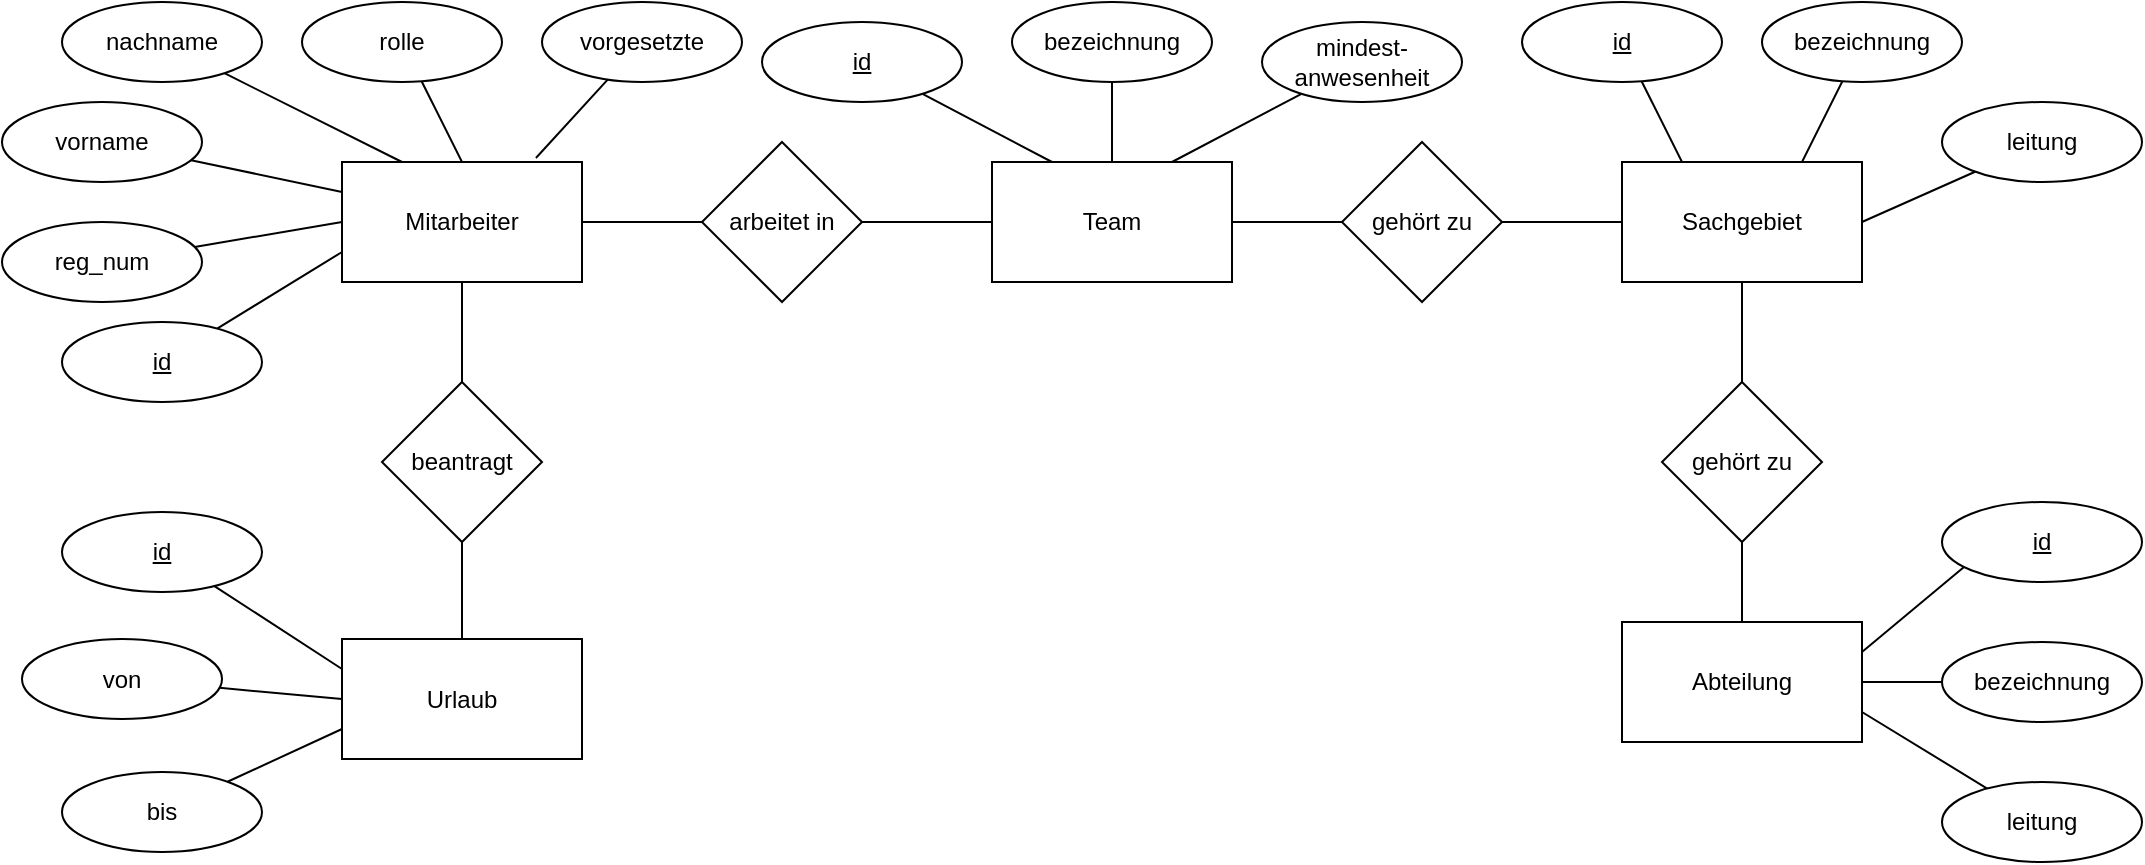 <mxfile version="15.8.7" type="device"><diagram id="pEjwIBXVIHc9NC5Lextn" name="Seite-1"><mxGraphModel dx="1102" dy="1025" grid="1" gridSize="10" guides="1" tooltips="1" connect="1" arrows="1" fold="1" page="1" pageScale="1" pageWidth="1169" pageHeight="827" math="0" shadow="0"><root><mxCell id="0"/><mxCell id="1" parent="0"/><mxCell id="kTORXJUQmXsNhmBiBZ-f-4" style="edgeStyle=orthogonalEdgeStyle;rounded=0;orthogonalLoop=1;jettySize=auto;html=1;entryX=0;entryY=0.5;entryDx=0;entryDy=0;endArrow=none;endFill=0;" parent="1" source="kTORXJUQmXsNhmBiBZ-f-1" target="kTORXJUQmXsNhmBiBZ-f-2" edge="1"><mxGeometry relative="1" as="geometry"/></mxCell><mxCell id="kTORXJUQmXsNhmBiBZ-f-31" style="edgeStyle=none;rounded=0;orthogonalLoop=1;jettySize=auto;html=1;entryX=0.5;entryY=0;entryDx=0;entryDy=0;endArrow=none;endFill=0;" parent="1" source="kTORXJUQmXsNhmBiBZ-f-1" target="kTORXJUQmXsNhmBiBZ-f-30" edge="1"><mxGeometry relative="1" as="geometry"/></mxCell><mxCell id="kTORXJUQmXsNhmBiBZ-f-1" value="Mitarbeiter" style="rounded=0;whiteSpace=wrap;html=1;" parent="1" vertex="1"><mxGeometry x="200" y="310" width="120" height="60" as="geometry"/></mxCell><mxCell id="kTORXJUQmXsNhmBiBZ-f-5" style="edgeStyle=orthogonalEdgeStyle;rounded=0;orthogonalLoop=1;jettySize=auto;html=1;entryX=0;entryY=0.5;entryDx=0;entryDy=0;endArrow=none;endFill=0;" parent="1" source="kTORXJUQmXsNhmBiBZ-f-2" target="kTORXJUQmXsNhmBiBZ-f-3" edge="1"><mxGeometry relative="1" as="geometry"/></mxCell><mxCell id="kTORXJUQmXsNhmBiBZ-f-2" value="arbeitet in" style="rhombus;whiteSpace=wrap;html=1;" parent="1" vertex="1"><mxGeometry x="380" y="300" width="80" height="80" as="geometry"/></mxCell><mxCell id="ZO0eVNtVJ8HS6J7uSNe8-2" style="rounded=0;orthogonalLoop=1;jettySize=auto;html=1;entryX=0.5;entryY=0;entryDx=0;entryDy=0;endArrow=none;endFill=0;exitX=1;exitY=0.25;exitDx=0;exitDy=0;" edge="1" parent="1" source="ZO0eVNtVJ8HS6J7uSNe8-5" target="ZO0eVNtVJ8HS6J7uSNe8-1"><mxGeometry relative="1" as="geometry"/></mxCell><mxCell id="kTORXJUQmXsNhmBiBZ-f-3" value="Team" style="rounded=0;whiteSpace=wrap;html=1;" parent="1" vertex="1"><mxGeometry x="525" y="310" width="120" height="60" as="geometry"/></mxCell><mxCell id="kTORXJUQmXsNhmBiBZ-f-9" style="rounded=0;orthogonalLoop=1;jettySize=auto;html=1;entryX=0;entryY=0.25;entryDx=0;entryDy=0;endArrow=none;endFill=0;" parent="1" source="kTORXJUQmXsNhmBiBZ-f-6" target="kTORXJUQmXsNhmBiBZ-f-1" edge="1"><mxGeometry relative="1" as="geometry"/></mxCell><mxCell id="kTORXJUQmXsNhmBiBZ-f-6" value="vorname" style="ellipse;whiteSpace=wrap;html=1;" parent="1" vertex="1"><mxGeometry x="30" y="280" width="100" height="40" as="geometry"/></mxCell><mxCell id="kTORXJUQmXsNhmBiBZ-f-11" style="edgeStyle=none;rounded=0;orthogonalLoop=1;jettySize=auto;html=1;entryX=0;entryY=0.75;entryDx=0;entryDy=0;endArrow=none;endFill=0;" parent="1" source="kTORXJUQmXsNhmBiBZ-f-7" target="kTORXJUQmXsNhmBiBZ-f-1" edge="1"><mxGeometry relative="1" as="geometry"/></mxCell><mxCell id="kTORXJUQmXsNhmBiBZ-f-7" value="&lt;u&gt;id&lt;/u&gt;" style="ellipse;whiteSpace=wrap;html=1;" parent="1" vertex="1"><mxGeometry x="60" y="390" width="100" height="40" as="geometry"/></mxCell><mxCell id="kTORXJUQmXsNhmBiBZ-f-10" style="edgeStyle=none;rounded=0;orthogonalLoop=1;jettySize=auto;html=1;entryX=0.25;entryY=0;entryDx=0;entryDy=0;endArrow=none;endFill=0;" parent="1" source="kTORXJUQmXsNhmBiBZ-f-8" target="kTORXJUQmXsNhmBiBZ-f-1" edge="1"><mxGeometry relative="1" as="geometry"/></mxCell><mxCell id="kTORXJUQmXsNhmBiBZ-f-8" value="nachname" style="ellipse;whiteSpace=wrap;html=1;" parent="1" vertex="1"><mxGeometry x="60" y="230" width="100" height="40" as="geometry"/></mxCell><mxCell id="kTORXJUQmXsNhmBiBZ-f-13" style="edgeStyle=none;rounded=0;orthogonalLoop=1;jettySize=auto;html=1;entryX=0.25;entryY=0;entryDx=0;entryDy=0;endArrow=none;endFill=0;" parent="1" source="kTORXJUQmXsNhmBiBZ-f-12" target="kTORXJUQmXsNhmBiBZ-f-3" edge="1"><mxGeometry relative="1" as="geometry"/></mxCell><mxCell id="kTORXJUQmXsNhmBiBZ-f-12" value="&lt;u&gt;id&lt;/u&gt;" style="ellipse;whiteSpace=wrap;html=1;" parent="1" vertex="1"><mxGeometry x="410" y="240" width="100" height="40" as="geometry"/></mxCell><mxCell id="kTORXJUQmXsNhmBiBZ-f-15" style="edgeStyle=none;rounded=0;orthogonalLoop=1;jettySize=auto;html=1;entryX=0.5;entryY=0;entryDx=0;entryDy=0;endArrow=none;endFill=0;" parent="1" source="kTORXJUQmXsNhmBiBZ-f-14" target="kTORXJUQmXsNhmBiBZ-f-3" edge="1"><mxGeometry relative="1" as="geometry"/></mxCell><mxCell id="kTORXJUQmXsNhmBiBZ-f-14" value="bezeichnung" style="ellipse;whiteSpace=wrap;html=1;" parent="1" vertex="1"><mxGeometry x="535" y="230" width="100" height="40" as="geometry"/></mxCell><mxCell id="ZO0eVNtVJ8HS6J7uSNe8-6" style="edgeStyle=none;rounded=0;orthogonalLoop=1;jettySize=auto;html=1;entryX=0.5;entryY=0;entryDx=0;entryDy=0;endArrow=none;endFill=0;" edge="1" parent="1" source="kTORXJUQmXsNhmBiBZ-f-16" target="ZO0eVNtVJ8HS6J7uSNe8-7"><mxGeometry relative="1" as="geometry"/></mxCell><mxCell id="kTORXJUQmXsNhmBiBZ-f-16" value="Sachgebiet" style="rounded=0;whiteSpace=wrap;html=1;" parent="1" vertex="1"><mxGeometry x="840" y="310" width="120" height="60" as="geometry"/></mxCell><mxCell id="kTORXJUQmXsNhmBiBZ-f-20" style="edgeStyle=none;rounded=0;orthogonalLoop=1;jettySize=auto;html=1;entryX=0;entryY=0.5;entryDx=0;entryDy=0;endArrow=none;endFill=0;" parent="1" source="kTORXJUQmXsNhmBiBZ-f-18" target="kTORXJUQmXsNhmBiBZ-f-16" edge="1"><mxGeometry relative="1" as="geometry"/></mxCell><mxCell id="kTORXJUQmXsNhmBiBZ-f-21" style="edgeStyle=none;rounded=0;orthogonalLoop=1;jettySize=auto;html=1;entryX=1;entryY=0.5;entryDx=0;entryDy=0;endArrow=none;endFill=0;" parent="1" source="kTORXJUQmXsNhmBiBZ-f-18" target="kTORXJUQmXsNhmBiBZ-f-3" edge="1"><mxGeometry relative="1" as="geometry"/></mxCell><mxCell id="kTORXJUQmXsNhmBiBZ-f-18" value="gehört zu" style="rhombus;whiteSpace=wrap;html=1;" parent="1" vertex="1"><mxGeometry x="700" y="300" width="80" height="80" as="geometry"/></mxCell><mxCell id="kTORXJUQmXsNhmBiBZ-f-24" style="edgeStyle=none;rounded=0;orthogonalLoop=1;jettySize=auto;html=1;entryX=0.25;entryY=0;entryDx=0;entryDy=0;endArrow=none;endFill=0;" parent="1" source="kTORXJUQmXsNhmBiBZ-f-22" target="kTORXJUQmXsNhmBiBZ-f-16" edge="1"><mxGeometry relative="1" as="geometry"/></mxCell><mxCell id="kTORXJUQmXsNhmBiBZ-f-22" value="&lt;u&gt;id&lt;/u&gt;" style="ellipse;whiteSpace=wrap;html=1;" parent="1" vertex="1"><mxGeometry x="790" y="230" width="100" height="40" as="geometry"/></mxCell><mxCell id="kTORXJUQmXsNhmBiBZ-f-25" style="edgeStyle=none;rounded=0;orthogonalLoop=1;jettySize=auto;html=1;entryX=0.75;entryY=0;entryDx=0;entryDy=0;endArrow=none;endFill=0;" parent="1" source="kTORXJUQmXsNhmBiBZ-f-23" target="kTORXJUQmXsNhmBiBZ-f-16" edge="1"><mxGeometry relative="1" as="geometry"/></mxCell><mxCell id="kTORXJUQmXsNhmBiBZ-f-23" value="bezeichnung" style="ellipse;whiteSpace=wrap;html=1;" parent="1" vertex="1"><mxGeometry x="910" y="230" width="100" height="40" as="geometry"/></mxCell><mxCell id="kTORXJUQmXsNhmBiBZ-f-27" style="edgeStyle=none;rounded=0;orthogonalLoop=1;jettySize=auto;html=1;entryX=0.5;entryY=0;entryDx=0;entryDy=0;endArrow=none;endFill=0;" parent="1" source="kTORXJUQmXsNhmBiBZ-f-26" target="kTORXJUQmXsNhmBiBZ-f-1" edge="1"><mxGeometry relative="1" as="geometry"/></mxCell><mxCell id="kTORXJUQmXsNhmBiBZ-f-26" value="rolle" style="ellipse;whiteSpace=wrap;html=1;" parent="1" vertex="1"><mxGeometry x="180" y="230" width="100" height="40" as="geometry"/></mxCell><mxCell id="kTORXJUQmXsNhmBiBZ-f-29" value="Urlaub" style="rounded=0;whiteSpace=wrap;html=1;" parent="1" vertex="1"><mxGeometry x="200" y="548.5" width="120" height="60" as="geometry"/></mxCell><mxCell id="kTORXJUQmXsNhmBiBZ-f-32" style="edgeStyle=none;rounded=0;orthogonalLoop=1;jettySize=auto;html=1;entryX=0.5;entryY=0;entryDx=0;entryDy=0;endArrow=none;endFill=0;" parent="1" target="kTORXJUQmXsNhmBiBZ-f-29" edge="1"><mxGeometry relative="1" as="geometry"><mxPoint x="260" y="485" as="sourcePoint"/></mxGeometry></mxCell><mxCell id="kTORXJUQmXsNhmBiBZ-f-30" value="beantragt" style="rhombus;whiteSpace=wrap;html=1;" parent="1" vertex="1"><mxGeometry x="220" y="420" width="80" height="80" as="geometry"/></mxCell><mxCell id="kTORXJUQmXsNhmBiBZ-f-39" style="edgeStyle=none;rounded=0;orthogonalLoop=1;jettySize=auto;html=1;entryX=0;entryY=0.25;entryDx=0;entryDy=0;endArrow=none;endFill=0;" parent="1" source="kTORXJUQmXsNhmBiBZ-f-34" target="kTORXJUQmXsNhmBiBZ-f-29" edge="1"><mxGeometry relative="1" as="geometry"/></mxCell><mxCell id="kTORXJUQmXsNhmBiBZ-f-34" value="&lt;u&gt;id&lt;/u&gt;" style="ellipse;whiteSpace=wrap;html=1;" parent="1" vertex="1"><mxGeometry x="60" y="485" width="100" height="40" as="geometry"/></mxCell><mxCell id="kTORXJUQmXsNhmBiBZ-f-38" style="edgeStyle=none;rounded=0;orthogonalLoop=1;jettySize=auto;html=1;entryX=0;entryY=0.5;entryDx=0;entryDy=0;endArrow=none;endFill=0;" parent="1" source="kTORXJUQmXsNhmBiBZ-f-35" target="kTORXJUQmXsNhmBiBZ-f-29" edge="1"><mxGeometry relative="1" as="geometry"/></mxCell><mxCell id="kTORXJUQmXsNhmBiBZ-f-35" value="von" style="ellipse;whiteSpace=wrap;html=1;" parent="1" vertex="1"><mxGeometry x="40" y="548.5" width="100" height="40" as="geometry"/></mxCell><mxCell id="kTORXJUQmXsNhmBiBZ-f-37" style="edgeStyle=none;rounded=0;orthogonalLoop=1;jettySize=auto;html=1;entryX=0;entryY=0.75;entryDx=0;entryDy=0;endArrow=none;endFill=0;" parent="1" source="kTORXJUQmXsNhmBiBZ-f-36" target="kTORXJUQmXsNhmBiBZ-f-29" edge="1"><mxGeometry relative="1" as="geometry"/></mxCell><mxCell id="kTORXJUQmXsNhmBiBZ-f-36" value="bis" style="ellipse;whiteSpace=wrap;html=1;" parent="1" vertex="1"><mxGeometry x="60" y="615" width="100" height="40" as="geometry"/></mxCell><mxCell id="kTORXJUQmXsNhmBiBZ-f-41" style="edgeStyle=none;rounded=0;orthogonalLoop=1;jettySize=auto;html=1;entryX=0.75;entryY=0;entryDx=0;entryDy=0;endArrow=none;endFill=0;" parent="1" source="kTORXJUQmXsNhmBiBZ-f-40" target="kTORXJUQmXsNhmBiBZ-f-3" edge="1"><mxGeometry relative="1" as="geometry"/></mxCell><mxCell id="kTORXJUQmXsNhmBiBZ-f-40" value="mindest-&lt;br&gt;anwesenheit" style="ellipse;whiteSpace=wrap;html=1;" parent="1" vertex="1"><mxGeometry x="660" y="240" width="100" height="40" as="geometry"/></mxCell><mxCell id="ZO0eVNtVJ8HS6J7uSNe8-1" value="&lt;u&gt;id&lt;/u&gt;" style="ellipse;whiteSpace=wrap;html=1;" vertex="1" parent="1"><mxGeometry x="1000" y="480" width="100" height="40" as="geometry"/></mxCell><mxCell id="ZO0eVNtVJ8HS6J7uSNe8-4" style="rounded=0;orthogonalLoop=1;jettySize=auto;html=1;endArrow=none;endFill=0;entryX=1;entryY=0.5;entryDx=0;entryDy=0;" edge="1" parent="1" source="ZO0eVNtVJ8HS6J7uSNe8-3" target="kTORXJUQmXsNhmBiBZ-f-16"><mxGeometry relative="1" as="geometry"><mxPoint x="1020" y="440" as="targetPoint"/></mxGeometry></mxCell><mxCell id="ZO0eVNtVJ8HS6J7uSNe8-3" value="leitung" style="ellipse;whiteSpace=wrap;html=1;" vertex="1" parent="1"><mxGeometry x="1000" y="280" width="100" height="40" as="geometry"/></mxCell><mxCell id="ZO0eVNtVJ8HS6J7uSNe8-5" value="Abteilung" style="rounded=0;whiteSpace=wrap;html=1;" vertex="1" parent="1"><mxGeometry x="840" y="540" width="120" height="60" as="geometry"/></mxCell><mxCell id="ZO0eVNtVJ8HS6J7uSNe8-8" style="edgeStyle=none;rounded=0;orthogonalLoop=1;jettySize=auto;html=1;entryX=0.5;entryY=0;entryDx=0;entryDy=0;endArrow=none;endFill=0;" edge="1" parent="1" source="ZO0eVNtVJ8HS6J7uSNe8-7" target="ZO0eVNtVJ8HS6J7uSNe8-5"><mxGeometry relative="1" as="geometry"/></mxCell><mxCell id="ZO0eVNtVJ8HS6J7uSNe8-7" value="gehört zu" style="rhombus;whiteSpace=wrap;html=1;" vertex="1" parent="1"><mxGeometry x="860" y="420" width="80" height="80" as="geometry"/></mxCell><mxCell id="ZO0eVNtVJ8HS6J7uSNe8-11" style="edgeStyle=none;rounded=0;orthogonalLoop=1;jettySize=auto;html=1;entryX=1;entryY=0.5;entryDx=0;entryDy=0;endArrow=none;endFill=0;" edge="1" parent="1" source="ZO0eVNtVJ8HS6J7uSNe8-9" target="ZO0eVNtVJ8HS6J7uSNe8-5"><mxGeometry relative="1" as="geometry"/></mxCell><mxCell id="ZO0eVNtVJ8HS6J7uSNe8-9" value="bezeichnung" style="ellipse;whiteSpace=wrap;html=1;" vertex="1" parent="1"><mxGeometry x="1000" y="550" width="100" height="40" as="geometry"/></mxCell><mxCell id="ZO0eVNtVJ8HS6J7uSNe8-12" style="edgeStyle=none;rounded=0;orthogonalLoop=1;jettySize=auto;html=1;entryX=1;entryY=0.75;entryDx=0;entryDy=0;endArrow=none;endFill=0;" edge="1" parent="1" source="ZO0eVNtVJ8HS6J7uSNe8-10" target="ZO0eVNtVJ8HS6J7uSNe8-5"><mxGeometry relative="1" as="geometry"/></mxCell><mxCell id="ZO0eVNtVJ8HS6J7uSNe8-10" value="leitung" style="ellipse;whiteSpace=wrap;html=1;" vertex="1" parent="1"><mxGeometry x="1000" y="620" width="100" height="40" as="geometry"/></mxCell><mxCell id="ZO0eVNtVJ8HS6J7uSNe8-14" style="edgeStyle=none;rounded=0;orthogonalLoop=1;jettySize=auto;html=1;entryX=0.808;entryY=-0.033;entryDx=0;entryDy=0;endArrow=none;endFill=0;entryPerimeter=0;" edge="1" parent="1" source="ZO0eVNtVJ8HS6J7uSNe8-13" target="kTORXJUQmXsNhmBiBZ-f-1"><mxGeometry relative="1" as="geometry"/></mxCell><mxCell id="ZO0eVNtVJ8HS6J7uSNe8-13" value="vorgesetzte" style="ellipse;whiteSpace=wrap;html=1;" vertex="1" parent="1"><mxGeometry x="300" y="230" width="100" height="40" as="geometry"/></mxCell><mxCell id="ZO0eVNtVJ8HS6J7uSNe8-16" style="edgeStyle=none;rounded=0;orthogonalLoop=1;jettySize=auto;html=1;entryX=0;entryY=0.5;entryDx=0;entryDy=0;endArrow=none;endFill=0;" edge="1" parent="1" source="ZO0eVNtVJ8HS6J7uSNe8-15" target="kTORXJUQmXsNhmBiBZ-f-1"><mxGeometry relative="1" as="geometry"/></mxCell><mxCell id="ZO0eVNtVJ8HS6J7uSNe8-15" value="reg_num" style="ellipse;whiteSpace=wrap;html=1;" vertex="1" parent="1"><mxGeometry x="30" y="340" width="100" height="40" as="geometry"/></mxCell></root></mxGraphModel></diagram></mxfile>